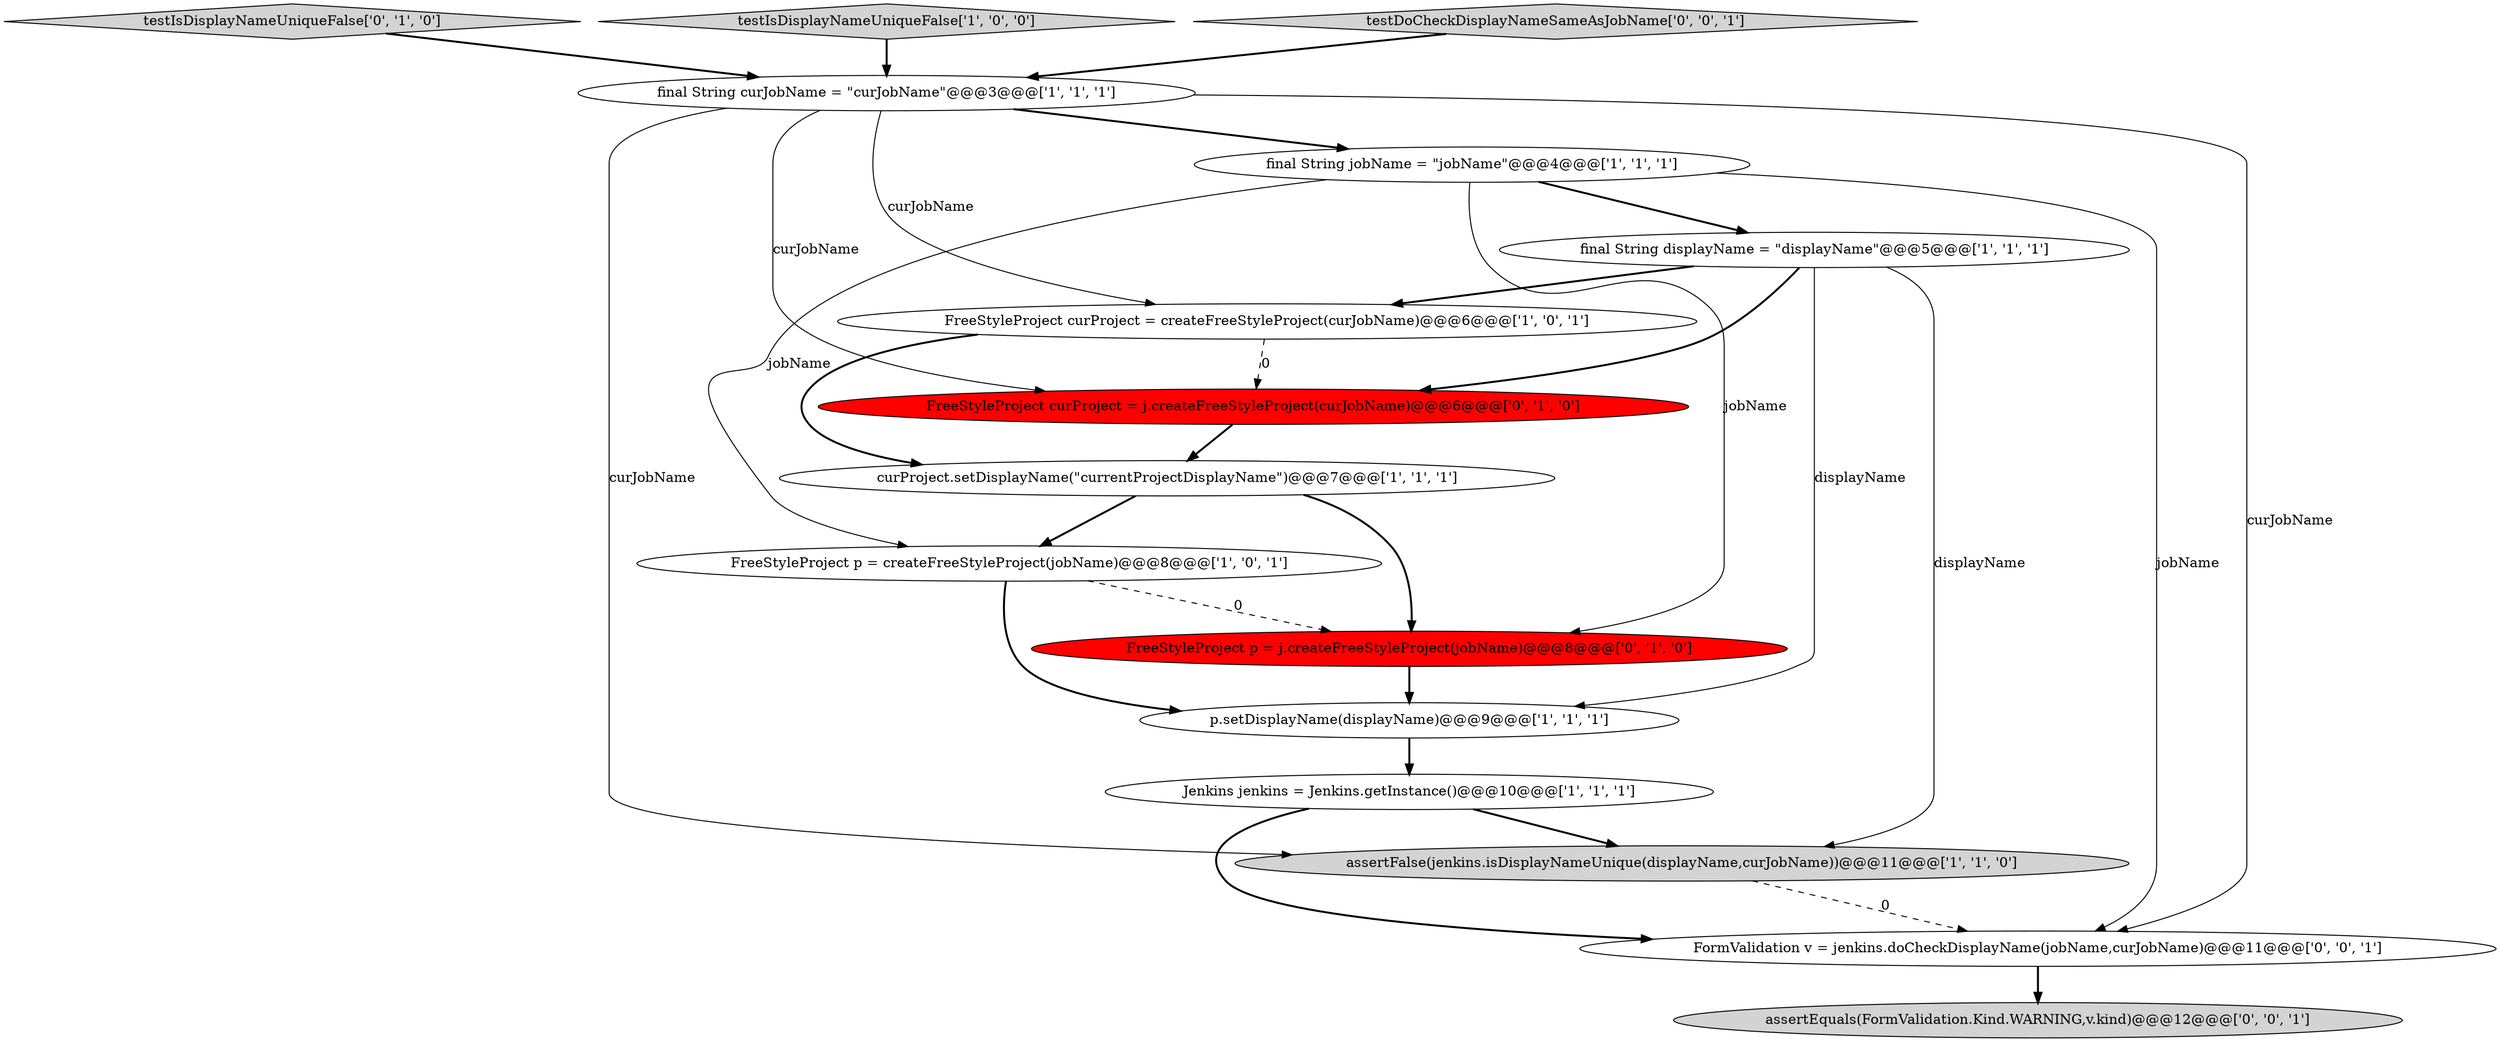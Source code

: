 digraph {
8 [style = filled, label = "final String curJobName = \"curJobName\"@@@3@@@['1', '1', '1']", fillcolor = white, shape = ellipse image = "AAA0AAABBB1BBB"];
9 [style = filled, label = "final String jobName = \"jobName\"@@@4@@@['1', '1', '1']", fillcolor = white, shape = ellipse image = "AAA0AAABBB1BBB"];
12 [style = filled, label = "testIsDisplayNameUniqueFalse['0', '1', '0']", fillcolor = lightgray, shape = diamond image = "AAA0AAABBB2BBB"];
3 [style = filled, label = "FreeStyleProject curProject = createFreeStyleProject(curJobName)@@@6@@@['1', '0', '1']", fillcolor = white, shape = ellipse image = "AAA0AAABBB1BBB"];
13 [style = filled, label = "assertEquals(FormValidation.Kind.WARNING,v.kind)@@@12@@@['0', '0', '1']", fillcolor = lightgray, shape = ellipse image = "AAA0AAABBB3BBB"];
2 [style = filled, label = "final String displayName = \"displayName\"@@@5@@@['1', '1', '1']", fillcolor = white, shape = ellipse image = "AAA0AAABBB1BBB"];
4 [style = filled, label = "curProject.setDisplayName(\"currentProjectDisplayName\")@@@7@@@['1', '1', '1']", fillcolor = white, shape = ellipse image = "AAA0AAABBB1BBB"];
5 [style = filled, label = "testIsDisplayNameUniqueFalse['1', '0', '0']", fillcolor = lightgray, shape = diamond image = "AAA0AAABBB1BBB"];
6 [style = filled, label = "assertFalse(jenkins.isDisplayNameUnique(displayName,curJobName))@@@11@@@['1', '1', '0']", fillcolor = lightgray, shape = ellipse image = "AAA0AAABBB1BBB"];
14 [style = filled, label = "FormValidation v = jenkins.doCheckDisplayName(jobName,curJobName)@@@11@@@['0', '0', '1']", fillcolor = white, shape = ellipse image = "AAA0AAABBB3BBB"];
15 [style = filled, label = "testDoCheckDisplayNameSameAsJobName['0', '0', '1']", fillcolor = lightgray, shape = diamond image = "AAA0AAABBB3BBB"];
1 [style = filled, label = "Jenkins jenkins = Jenkins.getInstance()@@@10@@@['1', '1', '1']", fillcolor = white, shape = ellipse image = "AAA0AAABBB1BBB"];
0 [style = filled, label = "FreeStyleProject p = createFreeStyleProject(jobName)@@@8@@@['1', '0', '1']", fillcolor = white, shape = ellipse image = "AAA0AAABBB1BBB"];
10 [style = filled, label = "FreeStyleProject p = j.createFreeStyleProject(jobName)@@@8@@@['0', '1', '0']", fillcolor = red, shape = ellipse image = "AAA1AAABBB2BBB"];
11 [style = filled, label = "FreeStyleProject curProject = j.createFreeStyleProject(curJobName)@@@6@@@['0', '1', '0']", fillcolor = red, shape = ellipse image = "AAA1AAABBB2BBB"];
7 [style = filled, label = "p.setDisplayName(displayName)@@@9@@@['1', '1', '1']", fillcolor = white, shape = ellipse image = "AAA0AAABBB1BBB"];
4->10 [style = bold, label=""];
5->8 [style = bold, label=""];
7->1 [style = bold, label=""];
9->2 [style = bold, label=""];
2->3 [style = bold, label=""];
11->4 [style = bold, label=""];
8->11 [style = solid, label="curJobName"];
2->7 [style = solid, label="displayName"];
6->14 [style = dashed, label="0"];
3->4 [style = bold, label=""];
10->7 [style = bold, label=""];
9->0 [style = solid, label="jobName"];
0->10 [style = dashed, label="0"];
4->0 [style = bold, label=""];
0->7 [style = bold, label=""];
8->6 [style = solid, label="curJobName"];
1->6 [style = bold, label=""];
8->3 [style = solid, label="curJobName"];
12->8 [style = bold, label=""];
8->9 [style = bold, label=""];
9->10 [style = solid, label="jobName"];
2->6 [style = solid, label="displayName"];
8->14 [style = solid, label="curJobName"];
1->14 [style = bold, label=""];
14->13 [style = bold, label=""];
9->14 [style = solid, label="jobName"];
2->11 [style = bold, label=""];
15->8 [style = bold, label=""];
3->11 [style = dashed, label="0"];
}
